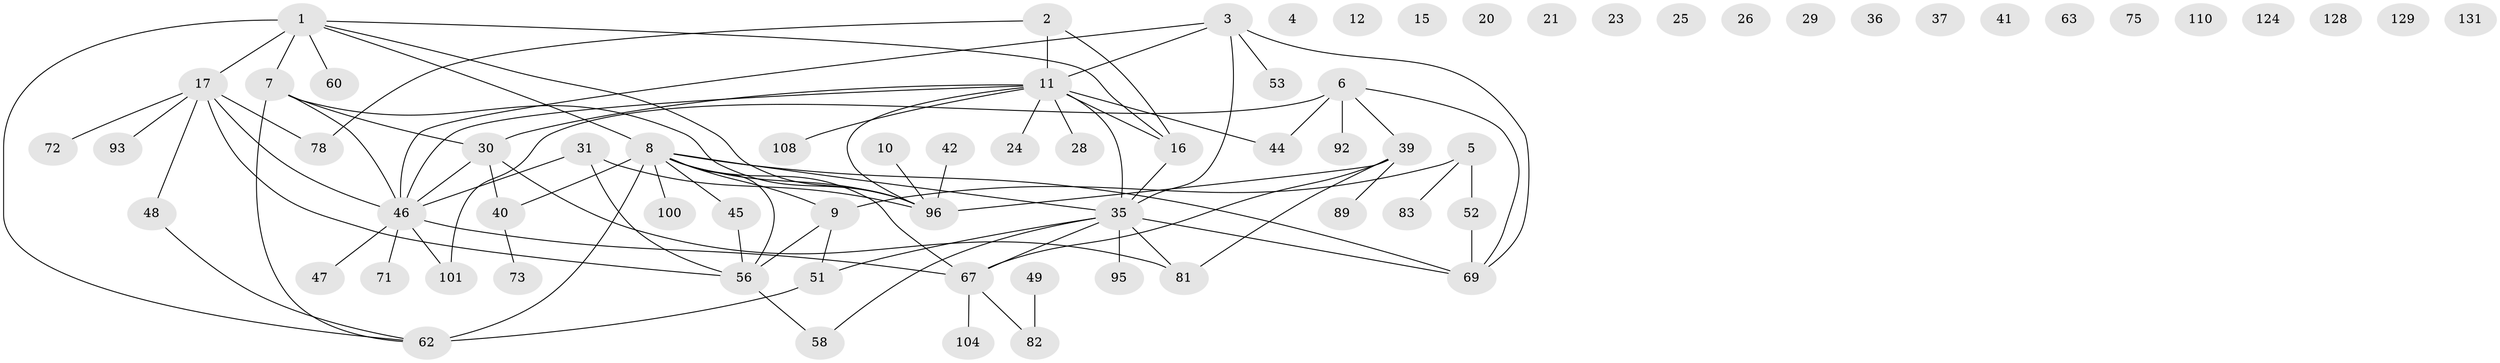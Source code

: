 // original degree distribution, {4: 0.10638297872340426, 2: 0.2127659574468085, 5: 0.0425531914893617, 0: 0.10638297872340426, 3: 0.23404255319148937, 1: 0.24822695035460993, 6: 0.03546099290780142, 7: 0.014184397163120567}
// Generated by graph-tools (version 1.1) at 2025/13/03/09/25 04:13:00]
// undirected, 70 vertices, 86 edges
graph export_dot {
graph [start="1"]
  node [color=gray90,style=filled];
  1 [super="+14"];
  2 [super="+33"];
  3 [super="+64"];
  4;
  5 [super="+122+87"];
  6 [super="+106"];
  7 [super="+19+84"];
  8 [super="+119+132+13+76"];
  9 [super="+61+99"];
  10 [super="+70"];
  11 [super="+27+22+94+18"];
  12;
  15;
  16 [super="+54"];
  17 [super="+34+98+86"];
  20 [super="+66"];
  21;
  23;
  24;
  25 [super="+103+91"];
  26;
  28 [super="+105"];
  29 [super="+50"];
  30 [super="+57"];
  31 [super="+32"];
  35 [super="+80+43+79"];
  36 [super="+38"];
  37;
  39 [super="+77+121+74"];
  40 [super="+123+85"];
  41;
  42;
  44;
  45;
  46 [super="+65+55"];
  47;
  48;
  49;
  51 [super="+102"];
  52 [super="+68"];
  53;
  56 [super="+59"];
  58 [super="+113"];
  60;
  62 [super="+116"];
  63;
  67 [super="+112"];
  69 [super="+118"];
  71;
  72;
  73;
  75;
  78 [super="+90"];
  81;
  82;
  83;
  89;
  92;
  93;
  95;
  96 [super="+125"];
  100;
  101;
  104;
  108;
  110;
  124;
  128;
  129;
  131;
  1 -- 16;
  1 -- 17 [weight=2];
  1 -- 8;
  1 -- 60;
  1 -- 62;
  1 -- 96;
  1 -- 7;
  2 -- 16;
  2 -- 11;
  2 -- 78;
  3 -- 53;
  3 -- 69;
  3 -- 46;
  3 -- 35;
  3 -- 11;
  5 -- 83;
  5 -- 9;
  5 -- 52;
  6 -- 101;
  6 -- 69;
  6 -- 44;
  6 -- 92;
  6 -- 39;
  7 -- 62;
  7 -- 46;
  7 -- 30;
  7 -- 96;
  8 -- 56;
  8 -- 100;
  8 -- 67;
  8 -- 62;
  8 -- 96;
  8 -- 69;
  8 -- 9;
  8 -- 40;
  8 -- 45;
  8 -- 35;
  9 -- 56;
  9 -- 51;
  10 -- 96;
  11 -- 16;
  11 -- 24;
  11 -- 28;
  11 -- 46;
  11 -- 96;
  11 -- 35;
  11 -- 108;
  11 -- 44;
  11 -- 30;
  16 -- 35;
  17 -- 56;
  17 -- 93;
  17 -- 48;
  17 -- 72;
  17 -- 78;
  17 -- 46;
  30 -- 46;
  30 -- 40;
  30 -- 81;
  31 -- 46;
  31 -- 56;
  31 -- 96;
  35 -- 58;
  35 -- 81;
  35 -- 95 [weight=3];
  35 -- 69;
  35 -- 67;
  35 -- 51;
  39 -- 89;
  39 -- 96;
  39 -- 81;
  39 -- 67;
  40 -- 73;
  42 -- 96;
  45 -- 56;
  46 -- 67;
  46 -- 71;
  46 -- 47;
  46 -- 101;
  48 -- 62;
  49 -- 82;
  51 -- 62 [weight=2];
  52 -- 69;
  56 -- 58;
  67 -- 82;
  67 -- 104;
}
